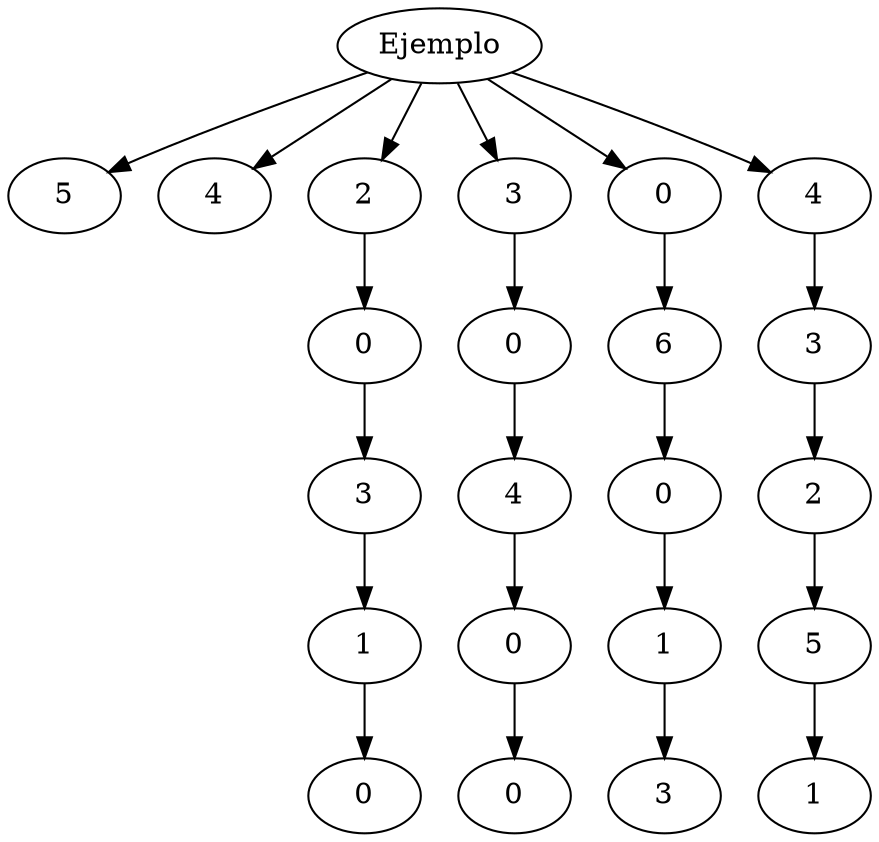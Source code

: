 digraph g{
filas[label="5"]
columnas[label="4"]
Ejemplo->filas
Ejemplo->columnas
11[label="2"]
Ejemplo->11
21[label="0"]
11->21
31[label="3"]
21->31
41[label="1"]
31->41
51[label="0"]
41->51
12[label="3"]
Ejemplo->12
22[label="0"]
12->22
32[label="4"]
22->32
42[label="0"]
32->42
52[label="0"]
42->52
13[label="0"]
Ejemplo->13
23[label="6"]
13->23
33[label="0"]
23->33
43[label="1"]
33->43
53[label="3"]
43->53
14[label="4"]
Ejemplo->14
24[label="3"]
14->24
34[label="2"]
24->34
44[label="5"]
34->44
54[label="1"]
44->54
}